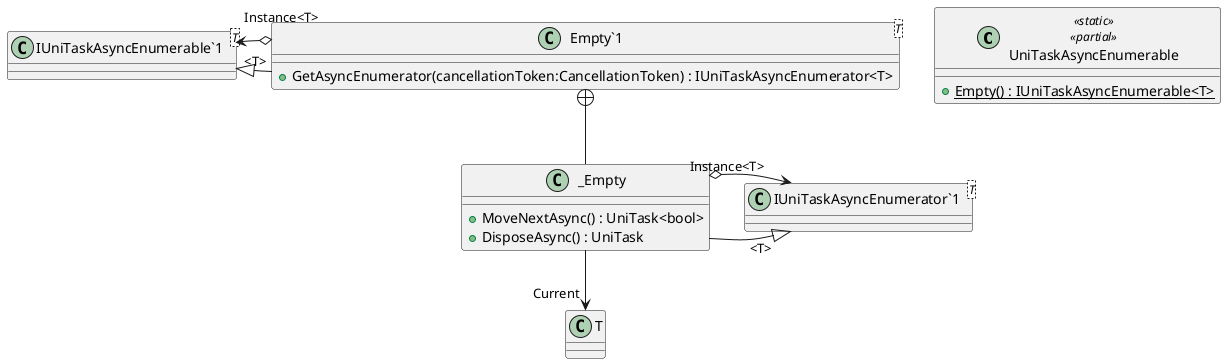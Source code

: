 @startuml
class UniTaskAsyncEnumerable <<static>> <<partial>> {
    + {static} Empty() : IUniTaskAsyncEnumerable<T>
}
class "Empty`1"<T> {
    + GetAsyncEnumerator(cancellationToken:CancellationToken) : IUniTaskAsyncEnumerator<T>
}
class "IUniTaskAsyncEnumerable`1"<T> {
}
class _Empty {
    + MoveNextAsync() : UniTask<bool>
    + DisposeAsync() : UniTask
}
class "IUniTaskAsyncEnumerator`1"<T> {
}
"IUniTaskAsyncEnumerable`1" "<T>" <|-- "Empty`1"
"Empty`1" o-> "Instance<T>" "IUniTaskAsyncEnumerable`1"
"Empty`1" +-- _Empty
"IUniTaskAsyncEnumerator`1" "<T>" <|-- _Empty
_Empty o-> "Instance<T>" "IUniTaskAsyncEnumerator`1"
_Empty --> "Current" T
@enduml
